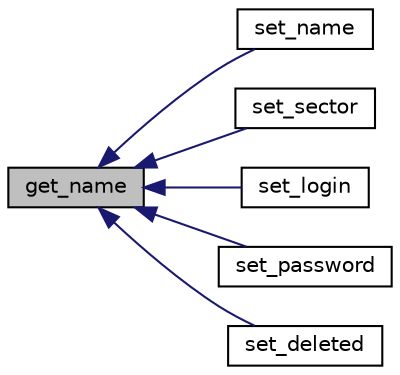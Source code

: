 digraph "get_name"
{
  edge [fontname="Helvetica",fontsize="10",labelfontname="Helvetica",labelfontsize="10"];
  node [fontname="Helvetica",fontsize="10",shape=record];
  rankdir="LR";
  Node20 [label="get_name",height=0.2,width=0.4,color="black", fillcolor="grey75", style="filled", fontcolor="black"];
  Node20 -> Node21 [dir="back",color="midnightblue",fontsize="10",style="solid"];
  Node21 [label="set_name",height=0.2,width=0.4,color="black", fillcolor="white", style="filled",URL="$class_class_usuario.html#a53e29da8f1da63502f3e13091fcb74e5",tooltip="Definir Nome do Funcionário. "];
  Node20 -> Node22 [dir="back",color="midnightblue",fontsize="10",style="solid"];
  Node22 [label="set_sector",height=0.2,width=0.4,color="black", fillcolor="white", style="filled",URL="$class_class_usuario.html#a0d66a3911f396de6d492ac322bf5569d",tooltip="Definir o Setor associado ao Funcionário. "];
  Node20 -> Node23 [dir="back",color="midnightblue",fontsize="10",style="solid"];
  Node23 [label="set_login",height=0.2,width=0.4,color="black", fillcolor="white", style="filled",URL="$class_class_usuario.html#a81f9ed4b60bab54c829ad63c6a6134d2",tooltip="Definir o Login do Funcioário. "];
  Node20 -> Node24 [dir="back",color="midnightblue",fontsize="10",style="solid"];
  Node24 [label="set_password",height=0.2,width=0.4,color="black", fillcolor="white", style="filled",URL="$class_class_usuario.html#a48fcdf09611589d13f8832d104aa2f52",tooltip="Definir a Senha do Funcionário na criptografia md5. "];
  Node20 -> Node25 [dir="back",color="midnightblue",fontsize="10",style="solid"];
  Node25 [label="set_deleted",height=0.2,width=0.4,color="black", fillcolor="white", style="filled",URL="$class_class_usuario.html#acd0a4e339896072e5515b8fdcc33344d",tooltip="Definir se o Funcionário foi deletado. "];
}
